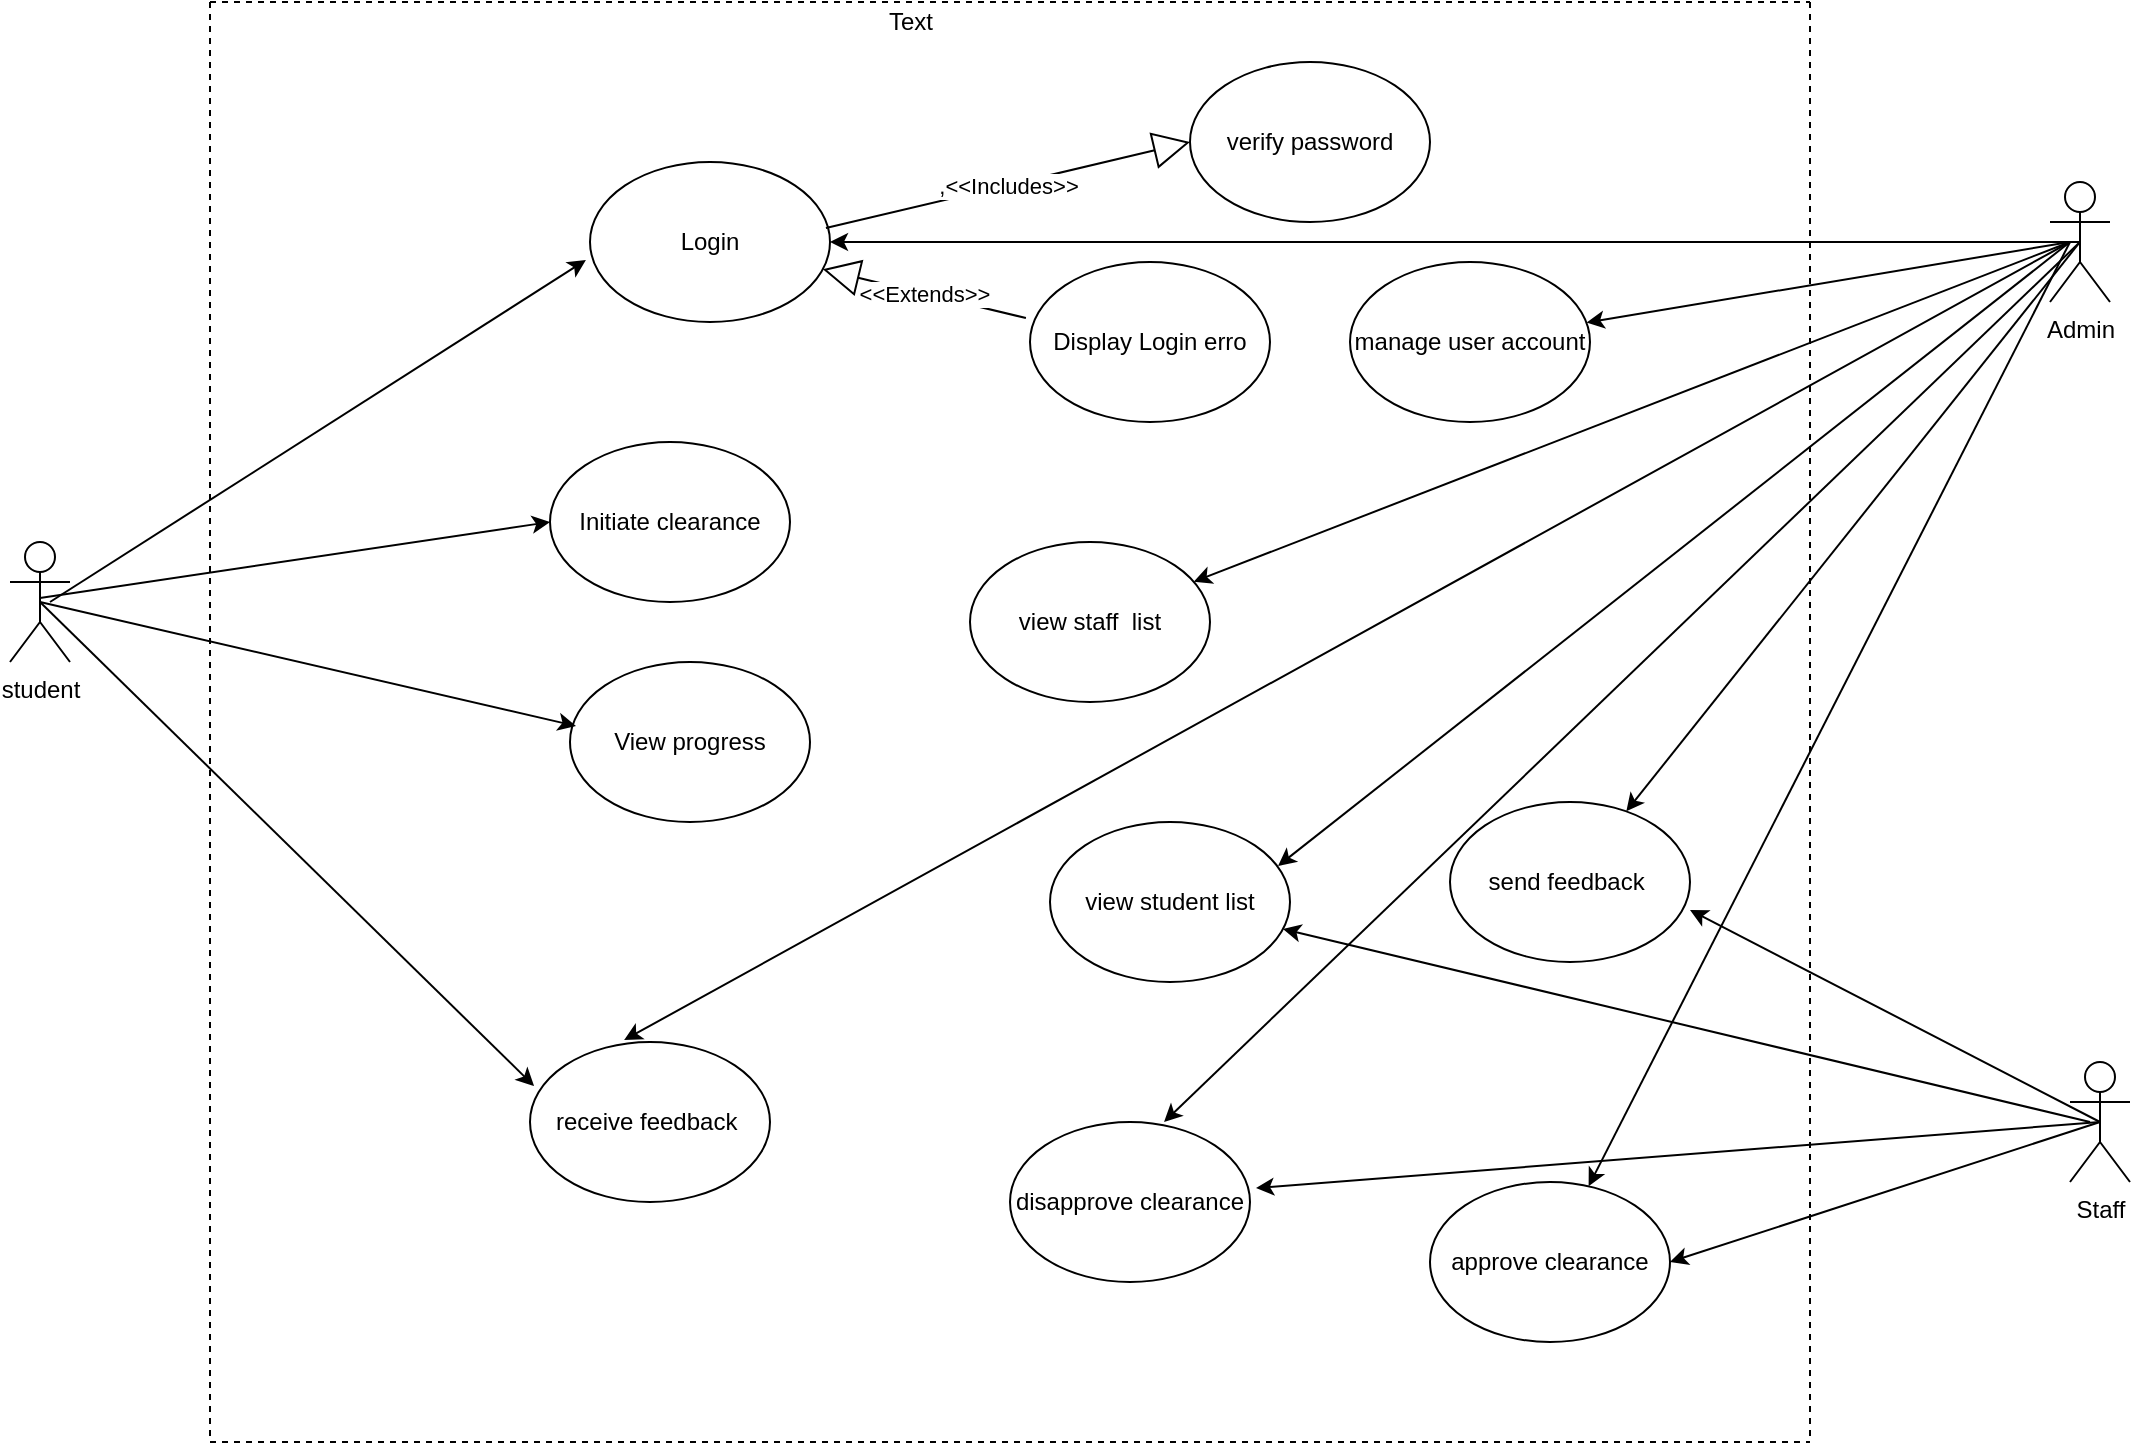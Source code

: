 <mxfile version="13.6.4" type="github">
  <diagram id="FjNkSXWOyc5UiZwZQ72N" name="Page-1">
    <mxGraphModel dx="2400" dy="841" grid="1" gridSize="10" guides="1" tooltips="1" connect="1" arrows="1" fold="1" page="1" pageScale="1" pageWidth="850" pageHeight="1100" math="0" shadow="0">
      <root>
        <mxCell id="0" />
        <mxCell id="1" parent="0" />
        <mxCell id="Q1l8rIMf0W6FxIjSYTVZ-1" value="" style="endArrow=none;dashed=1;html=1;" parent="1" edge="1">
          <mxGeometry width="50" height="50" relative="1" as="geometry">
            <mxPoint x="40" y="760" as="sourcePoint" />
            <mxPoint x="840" y="760" as="targetPoint" />
          </mxGeometry>
        </mxCell>
        <mxCell id="Q1l8rIMf0W6FxIjSYTVZ-2" value="" style="endArrow=none;dashed=1;html=1;" parent="1" edge="1">
          <mxGeometry width="50" height="50" relative="1" as="geometry">
            <mxPoint x="840" y="40" as="sourcePoint" />
            <mxPoint x="840" y="760" as="targetPoint" />
          </mxGeometry>
        </mxCell>
        <mxCell id="Q1l8rIMf0W6FxIjSYTVZ-3" value="" style="endArrow=none;dashed=1;html=1;" parent="1" edge="1">
          <mxGeometry width="50" height="50" relative="1" as="geometry">
            <mxPoint x="40" y="40" as="sourcePoint" />
            <mxPoint x="40" y="760" as="targetPoint" />
          </mxGeometry>
        </mxCell>
        <mxCell id="Q1l8rIMf0W6FxIjSYTVZ-4" value="" style="endArrow=none;dashed=1;html=1;" parent="1" edge="1">
          <mxGeometry width="50" height="50" relative="1" as="geometry">
            <mxPoint x="40" y="40" as="sourcePoint" />
            <mxPoint x="840" y="40" as="targetPoint" />
          </mxGeometry>
        </mxCell>
        <mxCell id="Q1l8rIMf0W6FxIjSYTVZ-5" value="Login" style="ellipse;whiteSpace=wrap;html=1;" parent="1" vertex="1">
          <mxGeometry x="230" y="120" width="120" height="80" as="geometry" />
        </mxCell>
        <mxCell id="Q1l8rIMf0W6FxIjSYTVZ-6" value="Display Login erro" style="ellipse;whiteSpace=wrap;html=1;" parent="1" vertex="1">
          <mxGeometry x="450" y="170" width="120" height="80" as="geometry" />
        </mxCell>
        <mxCell id="Q1l8rIMf0W6FxIjSYTVZ-7" value="verify password" style="ellipse;whiteSpace=wrap;html=1;" parent="1" vertex="1">
          <mxGeometry x="530" y="70" width="120" height="80" as="geometry" />
        </mxCell>
        <mxCell id="Q1l8rIMf0W6FxIjSYTVZ-8" value=",&amp;lt;&amp;lt;Includes&amp;gt;&amp;gt;" style="endArrow=block;endSize=16;endFill=0;html=1;entryX=0;entryY=0.5;entryDx=0;entryDy=0;exitX=0.983;exitY=0.413;exitDx=0;exitDy=0;exitPerimeter=0;" parent="1" source="Q1l8rIMf0W6FxIjSYTVZ-5" target="Q1l8rIMf0W6FxIjSYTVZ-7" edge="1">
          <mxGeometry width="160" relative="1" as="geometry">
            <mxPoint x="360" y="150" as="sourcePoint" />
            <mxPoint x="520" y="150" as="targetPoint" />
          </mxGeometry>
        </mxCell>
        <mxCell id="Q1l8rIMf0W6FxIjSYTVZ-9" value="&amp;lt;&amp;lt;Extends&amp;gt;&amp;gt;" style="endArrow=block;endSize=16;endFill=0;html=1;exitX=-0.017;exitY=0.35;exitDx=0;exitDy=0;exitPerimeter=0;" parent="1" source="Q1l8rIMf0W6FxIjSYTVZ-6" target="Q1l8rIMf0W6FxIjSYTVZ-5" edge="1">
          <mxGeometry width="160" relative="1" as="geometry">
            <mxPoint x="357.96" y="163.04" as="sourcePoint" />
            <mxPoint x="358" y="270" as="targetPoint" />
          </mxGeometry>
        </mxCell>
        <mxCell id="Q1l8rIMf0W6FxIjSYTVZ-10" value="Initiate clearance" style="ellipse;whiteSpace=wrap;html=1;" parent="1" vertex="1">
          <mxGeometry x="210" y="260" width="120" height="80" as="geometry" />
        </mxCell>
        <mxCell id="Q1l8rIMf0W6FxIjSYTVZ-11" value="View progress" style="ellipse;whiteSpace=wrap;html=1;" parent="1" vertex="1">
          <mxGeometry x="220" y="370" width="120" height="80" as="geometry" />
        </mxCell>
        <mxCell id="Q1l8rIMf0W6FxIjSYTVZ-13" value="manage user account" style="ellipse;whiteSpace=wrap;html=1;" parent="1" vertex="1">
          <mxGeometry x="610" y="170" width="120" height="80" as="geometry" />
        </mxCell>
        <mxCell id="Q1l8rIMf0W6FxIjSYTVZ-14" value="approve clearance" style="ellipse;whiteSpace=wrap;html=1;" parent="1" vertex="1">
          <mxGeometry x="650" y="630" width="120" height="80" as="geometry" />
        </mxCell>
        <mxCell id="Q1l8rIMf0W6FxIjSYTVZ-15" value="disapprove clearance" style="ellipse;whiteSpace=wrap;html=1;" parent="1" vertex="1">
          <mxGeometry x="440" y="600" width="120" height="80" as="geometry" />
        </mxCell>
        <mxCell id="Q1l8rIMf0W6FxIjSYTVZ-16" value="view student list" style="ellipse;whiteSpace=wrap;html=1;" parent="1" vertex="1">
          <mxGeometry x="460" y="450" width="120" height="80" as="geometry" />
        </mxCell>
        <mxCell id="Q1l8rIMf0W6FxIjSYTVZ-17" value="view staff&amp;nbsp; list" style="ellipse;whiteSpace=wrap;html=1;" parent="1" vertex="1">
          <mxGeometry x="420" y="310" width="120" height="80" as="geometry" />
        </mxCell>
        <mxCell id="Q1l8rIMf0W6FxIjSYTVZ-18" value="send feedback&amp;nbsp;" style="ellipse;whiteSpace=wrap;html=1;" parent="1" vertex="1">
          <mxGeometry x="660" y="440" width="120" height="80" as="geometry" />
        </mxCell>
        <mxCell id="Q1l8rIMf0W6FxIjSYTVZ-19" value="receive feedback&amp;nbsp;" style="ellipse;whiteSpace=wrap;html=1;" parent="1" vertex="1">
          <mxGeometry x="200" y="560" width="120" height="80" as="geometry" />
        </mxCell>
        <mxCell id="cvFXSIpvlwLZWVZvStXr-4" style="rounded=0;orthogonalLoop=1;jettySize=auto;html=1;entryX=0;entryY=0.5;entryDx=0;entryDy=0;" edge="1" parent="1" target="Q1l8rIMf0W6FxIjSYTVZ-10">
          <mxGeometry relative="1" as="geometry">
            <mxPoint x="-45" y="338" as="sourcePoint" />
          </mxGeometry>
        </mxCell>
        <mxCell id="cvFXSIpvlwLZWVZvStXr-1" value="student" style="shape=umlActor;verticalLabelPosition=bottom;verticalAlign=top;html=1;outlineConnect=0;" vertex="1" parent="1">
          <mxGeometry x="-60" y="310" width="30" height="60" as="geometry" />
        </mxCell>
        <mxCell id="cvFXSIpvlwLZWVZvStXr-2" value="Admin" style="shape=umlActor;verticalLabelPosition=bottom;verticalAlign=top;html=1;outlineConnect=0;" vertex="1" parent="1">
          <mxGeometry x="960" y="130" width="30" height="60" as="geometry" />
        </mxCell>
        <mxCell id="cvFXSIpvlwLZWVZvStXr-3" value="Staff" style="shape=umlActor;verticalLabelPosition=bottom;verticalAlign=top;html=1;outlineConnect=0;" vertex="1" parent="1">
          <mxGeometry x="970" y="570" width="30" height="60" as="geometry" />
        </mxCell>
        <mxCell id="cvFXSIpvlwLZWVZvStXr-5" value="" style="endArrow=classic;html=1;entryX=0.025;entryY=0.4;entryDx=0;entryDy=0;entryPerimeter=0;exitX=0.5;exitY=0.5;exitDx=0;exitDy=0;exitPerimeter=0;" edge="1" parent="1" source="cvFXSIpvlwLZWVZvStXr-1" target="Q1l8rIMf0W6FxIjSYTVZ-11">
          <mxGeometry width="50" height="50" relative="1" as="geometry">
            <mxPoint x="110" y="400" as="sourcePoint" />
            <mxPoint x="160" y="350" as="targetPoint" />
          </mxGeometry>
        </mxCell>
        <mxCell id="cvFXSIpvlwLZWVZvStXr-6" value="" style="endArrow=classic;html=1;entryX=0.017;entryY=0.275;entryDx=0;entryDy=0;entryPerimeter=0;exitX=0.5;exitY=0.5;exitDx=0;exitDy=0;exitPerimeter=0;" edge="1" parent="1" source="cvFXSIpvlwLZWVZvStXr-1" target="Q1l8rIMf0W6FxIjSYTVZ-19">
          <mxGeometry width="50" height="50" relative="1" as="geometry">
            <mxPoint x="-20" y="353.47" as="sourcePoint" />
            <mxPoint x="233" y="412" as="targetPoint" />
          </mxGeometry>
        </mxCell>
        <mxCell id="cvFXSIpvlwLZWVZvStXr-7" style="rounded=0;orthogonalLoop=1;jettySize=auto;html=1;entryX=-0.017;entryY=0.613;entryDx=0;entryDy=0;entryPerimeter=0;" edge="1" parent="1" target="Q1l8rIMf0W6FxIjSYTVZ-5">
          <mxGeometry relative="1" as="geometry">
            <mxPoint x="-40" y="340" as="sourcePoint" />
            <mxPoint x="220" y="310" as="targetPoint" />
          </mxGeometry>
        </mxCell>
        <mxCell id="cvFXSIpvlwLZWVZvStXr-8" value="" style="endArrow=classic;html=1;exitX=0.5;exitY=0.5;exitDx=0;exitDy=0;exitPerimeter=0;" edge="1" parent="1" source="cvFXSIpvlwLZWVZvStXr-2" target="Q1l8rIMf0W6FxIjSYTVZ-18">
          <mxGeometry width="50" height="50" relative="1" as="geometry">
            <mxPoint x="870" y="200" as="sourcePoint" />
            <mxPoint x="920" y="150" as="targetPoint" />
          </mxGeometry>
        </mxCell>
        <mxCell id="cvFXSIpvlwLZWVZvStXr-9" value="" style="endArrow=classic;html=1;exitX=0.5;exitY=0.5;exitDx=0;exitDy=0;exitPerimeter=0;" edge="1" parent="1" source="cvFXSIpvlwLZWVZvStXr-2" target="Q1l8rIMf0W6FxIjSYTVZ-5">
          <mxGeometry width="50" height="50" relative="1" as="geometry">
            <mxPoint x="880" y="210" as="sourcePoint" />
            <mxPoint x="545.023" y="357.912" as="targetPoint" />
          </mxGeometry>
        </mxCell>
        <mxCell id="cvFXSIpvlwLZWVZvStXr-10" value="" style="endArrow=classic;html=1;" edge="1" parent="1" target="Q1l8rIMf0W6FxIjSYTVZ-13">
          <mxGeometry width="50" height="50" relative="1" as="geometry">
            <mxPoint x="970" y="160" as="sourcePoint" />
            <mxPoint x="545.471" y="358.37" as="targetPoint" />
          </mxGeometry>
        </mxCell>
        <mxCell id="cvFXSIpvlwLZWVZvStXr-11" value="" style="endArrow=classic;html=1;" edge="1" parent="1" target="Q1l8rIMf0W6FxIjSYTVZ-17">
          <mxGeometry width="50" height="50" relative="1" as="geometry">
            <mxPoint x="970" y="160" as="sourcePoint" />
            <mxPoint x="759.296" y="339.772" as="targetPoint" />
          </mxGeometry>
        </mxCell>
        <mxCell id="cvFXSIpvlwLZWVZvStXr-12" value="" style="endArrow=classic;html=1;entryX=1;entryY=0.5;entryDx=0;entryDy=0;exitX=0.5;exitY=0.5;exitDx=0;exitDy=0;exitPerimeter=0;" edge="1" parent="1" source="cvFXSIpvlwLZWVZvStXr-3" target="Q1l8rIMf0W6FxIjSYTVZ-14">
          <mxGeometry width="50" height="50" relative="1" as="geometry">
            <mxPoint x="890" y="660" as="sourcePoint" />
            <mxPoint x="940" y="610" as="targetPoint" />
          </mxGeometry>
        </mxCell>
        <mxCell id="cvFXSIpvlwLZWVZvStXr-13" value="" style="endArrow=classic;html=1;exitX=0.5;exitY=0.5;exitDx=0;exitDy=0;exitPerimeter=0;entryX=1.025;entryY=0.413;entryDx=0;entryDy=0;entryPerimeter=0;" edge="1" parent="1" source="cvFXSIpvlwLZWVZvStXr-3" target="Q1l8rIMf0W6FxIjSYTVZ-15">
          <mxGeometry width="50" height="50" relative="1" as="geometry">
            <mxPoint x="995" y="610" as="sourcePoint" />
            <mxPoint x="780" y="670" as="targetPoint" />
          </mxGeometry>
        </mxCell>
        <mxCell id="cvFXSIpvlwLZWVZvStXr-14" value="" style="endArrow=classic;html=1;" edge="1" parent="1" target="Q1l8rIMf0W6FxIjSYTVZ-16">
          <mxGeometry width="50" height="50" relative="1" as="geometry">
            <mxPoint x="980" y="600" as="sourcePoint" />
            <mxPoint x="573" y="643.04" as="targetPoint" />
          </mxGeometry>
        </mxCell>
        <mxCell id="cvFXSIpvlwLZWVZvStXr-15" value="" style="endArrow=classic;html=1;entryX=1;entryY=0.675;entryDx=0;entryDy=0;entryPerimeter=0;" edge="1" parent="1" target="Q1l8rIMf0W6FxIjSYTVZ-18">
          <mxGeometry width="50" height="50" relative="1" as="geometry">
            <mxPoint x="985" y="600" as="sourcePoint" />
            <mxPoint x="586.477" y="513.505" as="targetPoint" />
          </mxGeometry>
        </mxCell>
        <mxCell id="cvFXSIpvlwLZWVZvStXr-16" value="" style="endArrow=classic;html=1;exitX=0.5;exitY=0.5;exitDx=0;exitDy=0;exitPerimeter=0;entryX=0.642;entryY=0;entryDx=0;entryDy=0;entryPerimeter=0;" edge="1" parent="1" source="cvFXSIpvlwLZWVZvStXr-2" target="Q1l8rIMf0W6FxIjSYTVZ-15">
          <mxGeometry width="50" height="50" relative="1" as="geometry">
            <mxPoint x="985" y="170" as="sourcePoint" />
            <mxPoint x="784.828" y="463.585" as="targetPoint" />
          </mxGeometry>
        </mxCell>
        <mxCell id="cvFXSIpvlwLZWVZvStXr-17" value="" style="endArrow=classic;html=1;" edge="1" parent="1" target="Q1l8rIMf0W6FxIjSYTVZ-14">
          <mxGeometry width="50" height="50" relative="1" as="geometry">
            <mxPoint x="970" y="160" as="sourcePoint" />
            <mxPoint x="540" y="610" as="targetPoint" />
          </mxGeometry>
        </mxCell>
        <mxCell id="cvFXSIpvlwLZWVZvStXr-18" value="" style="endArrow=classic;html=1;entryX=0.392;entryY=-0.012;entryDx=0;entryDy=0;entryPerimeter=0;" edge="1" parent="1" target="Q1l8rIMf0W6FxIjSYTVZ-19">
          <mxGeometry width="50" height="50" relative="1" as="geometry">
            <mxPoint x="970" y="160" as="sourcePoint" />
            <mxPoint x="540" y="610" as="targetPoint" />
          </mxGeometry>
        </mxCell>
        <mxCell id="cvFXSIpvlwLZWVZvStXr-19" value="" style="endArrow=classic;html=1;entryX=0.95;entryY=0.275;entryDx=0;entryDy=0;entryPerimeter=0;" edge="1" parent="1" target="Q1l8rIMf0W6FxIjSYTVZ-16">
          <mxGeometry width="50" height="50" relative="1" as="geometry">
            <mxPoint x="970" y="160" as="sourcePoint" />
            <mxPoint x="540" y="610" as="targetPoint" />
          </mxGeometry>
        </mxCell>
        <mxCell id="cvFXSIpvlwLZWVZvStXr-20" value="Text" style="text;html=1;align=center;verticalAlign=middle;resizable=0;points=[];autosize=1;" vertex="1" parent="1">
          <mxGeometry x="370" y="40" width="40" height="20" as="geometry" />
        </mxCell>
      </root>
    </mxGraphModel>
  </diagram>
</mxfile>
